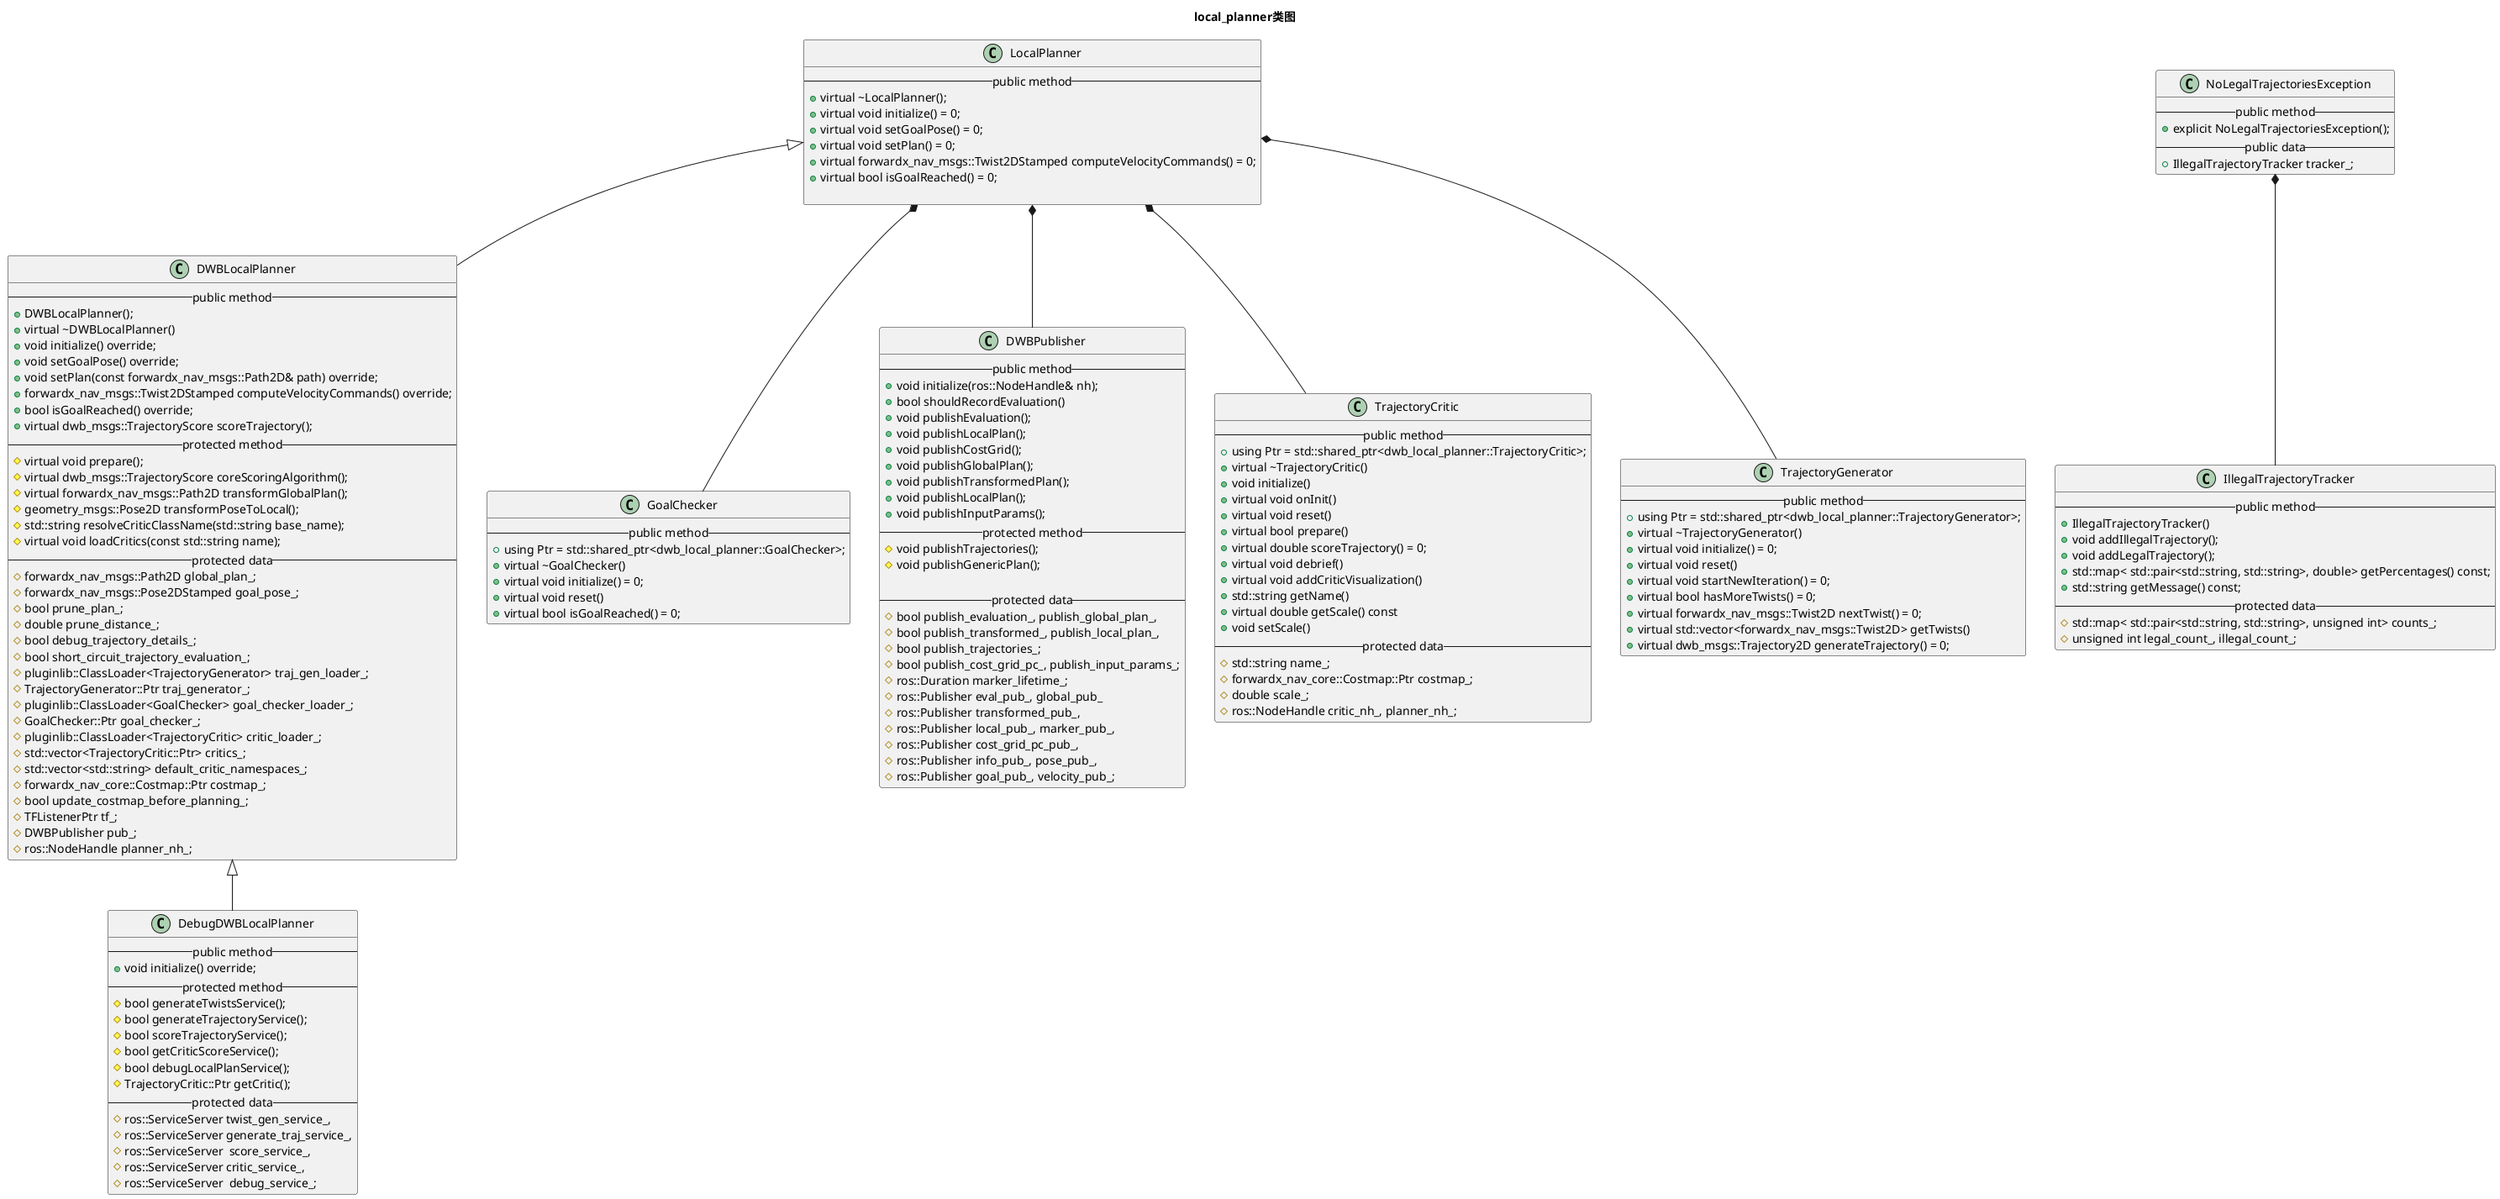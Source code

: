 @startuml
Title "local_planner类图"
class LocalPlanner{
-- public method --
+virtual ~LocalPlanner();
+virtual void initialize() = 0;
+virtual void setGoalPose() = 0;
+virtual void setPlan() = 0;
+virtual forwardx_nav_msgs::Twist2DStamped computeVelocityCommands() = 0;
+virtual bool isGoalReached() = 0;

}

class DWBLocalPlanner
{
-- public method --
+DWBLocalPlanner();
+virtual ~DWBLocalPlanner()
+void initialize() override;
+void setGoalPose() override;
+void setPlan(const forwardx_nav_msgs::Path2D& path) override;
+forwardx_nav_msgs::Twist2DStamped computeVelocityCommands() override;
+bool isGoalReached() override;
+virtual dwb_msgs::TrajectoryScore scoreTrajectory();
-- protected method --
#virtual void prepare();
#virtual dwb_msgs::TrajectoryScore coreScoringAlgorithm();
#virtual forwardx_nav_msgs::Path2D transformGlobalPlan();
#geometry_msgs::Pose2D transformPoseToLocal();
#std::string resolveCriticClassName(std::string base_name);
#virtual void loadCritics(const std::string name);
-- protected data --
#forwardx_nav_msgs::Path2D global_plan_;
#forwardx_nav_msgs::Pose2DStamped goal_pose_;
#bool prune_plan_;
#double prune_distance_;
#bool debug_trajectory_details_;
#bool short_circuit_trajectory_evaluation_;
#pluginlib::ClassLoader<TrajectoryGenerator> traj_gen_loader_;
#TrajectoryGenerator::Ptr traj_generator_;
#pluginlib::ClassLoader<GoalChecker> goal_checker_loader_;
#GoalChecker::Ptr goal_checker_;
#pluginlib::ClassLoader<TrajectoryCritic> critic_loader_;
#std::vector<TrajectoryCritic::Ptr> critics_;
#std::vector<std::string> default_critic_namespaces_;
#forwardx_nav_core::Costmap::Ptr costmap_;
#bool update_costmap_before_planning_;
#TFListenerPtr tf_;
#DWBPublisher pub_;
#ros::NodeHandle planner_nh_;
}

class DebugDWBLocalPlanner
{
-- public method --
+void initialize() override;
-- protected method --
#bool generateTwistsService();
#bool generateTrajectoryService();
#bool scoreTrajectoryService();
#bool getCriticScoreService();
#bool debugLocalPlanService();
#TrajectoryCritic::Ptr getCritic();
-- protected data --
#ros::ServiceServer twist_gen_service_,
#ros::ServiceServer generate_traj_service_,
#ros::ServiceServer  score_service_,
#ros::ServiceServer critic_service_,
#ros::ServiceServer  debug_service_;
}

class GoalChecker
{
-- public method --
+using Ptr = std::shared_ptr<dwb_local_planner::GoalChecker>;
+virtual ~GoalChecker()
+virtual void initialize() = 0;
+virtual void reset()
+virtual bool isGoalReached() = 0;
}


class IllegalTrajectoryTracker
{
-- public method --
+IllegalTrajectoryTracker()
+void addIllegalTrajectory();
+void addLegalTrajectory();
+std::map< std::pair<std::string, std::string>, double> getPercentages() const;
+std::string getMessage() const;
-- protected data --
#std::map< std::pair<std::string, std::string>, unsigned int> counts_;
#unsigned int legal_count_, illegal_count_;
}

class NoLegalTrajectoriesException{
-- public method --
+explicit NoLegalTrajectoriesException();
-- public data --
+IllegalTrajectoryTracker tracker_;
}

class DWBPublisher
{
-- public method --
+void initialize(ros::NodeHandle& nh);
+bool shouldRecordEvaluation()
+void publishEvaluation();
+void publishLocalPlan();
+void publishCostGrid();
+void publishGlobalPlan();
+void publishTransformedPlan();
+void publishLocalPlan();
+void publishInputParams();
-- protected method --
#void publishTrajectories();
#void publishGenericPlan();

-- protected data --
#bool publish_evaluation_, publish_global_plan_,
#bool publish_transformed_, publish_local_plan_,
#bool publish_trajectories_;
#bool publish_cost_grid_pc_, publish_input_params_;
#ros::Duration marker_lifetime_;
#ros::Publisher eval_pub_, global_pub_
#ros::Publisher transformed_pub_,
#ros::Publisher local_pub_, marker_pub_,
#ros::Publisher cost_grid_pc_pub_,
#ros::Publisher info_pub_, pose_pub_,
#ros::Publisher goal_pub_, velocity_pub_;
}

class TrajectoryCritic
{
-- public method --
+using Ptr = std::shared_ptr<dwb_local_planner::TrajectoryCritic>;
+virtual ~TrajectoryCritic()
+void initialize()
+virtual void onInit()
+virtual void reset()
+virtual bool prepare()
+virtual double scoreTrajectory() = 0;
+virtual void debrief()
+virtual void addCriticVisualization()
+std::string getName()
+virtual double getScale() const
+void setScale()
-- protected data --
#std::string name_;
#forwardx_nav_core::Costmap::Ptr costmap_;
#double scale_;
#ros::NodeHandle critic_nh_, planner_nh_;
}

class TrajectoryGenerator
{
-- public method --
+using Ptr = std::shared_ptr<dwb_local_planner::TrajectoryGenerator>;
+virtual ~TrajectoryGenerator()
+virtual void initialize() = 0;
+virtual void reset()
+virtual void startNewIteration() = 0;
+virtual bool hasMoreTwists() = 0;
+virtual forwardx_nav_msgs::Twist2D nextTwist() = 0;
+virtual std::vector<forwardx_nav_msgs::Twist2D> getTwists()
+virtual dwb_msgs::Trajectory2D generateTrajectory() = 0;
}



NoLegalTrajectoriesException *-- IllegalTrajectoryTracker
LocalPlanner *-- GoalChecker
LocalPlanner *-- DWBPublisher
LocalPlanner *-- TrajectoryCritic
LocalPlanner *-- TrajectoryGenerator
DWBLocalPlanner <|-- DebugDWBLocalPlanner
LocalPlanner <|-- DWBLocalPlanner
@enduml

{
-- public method --

-- public data --

-- protected method --
-- protected data --

-- private method --
-- private data --

}
